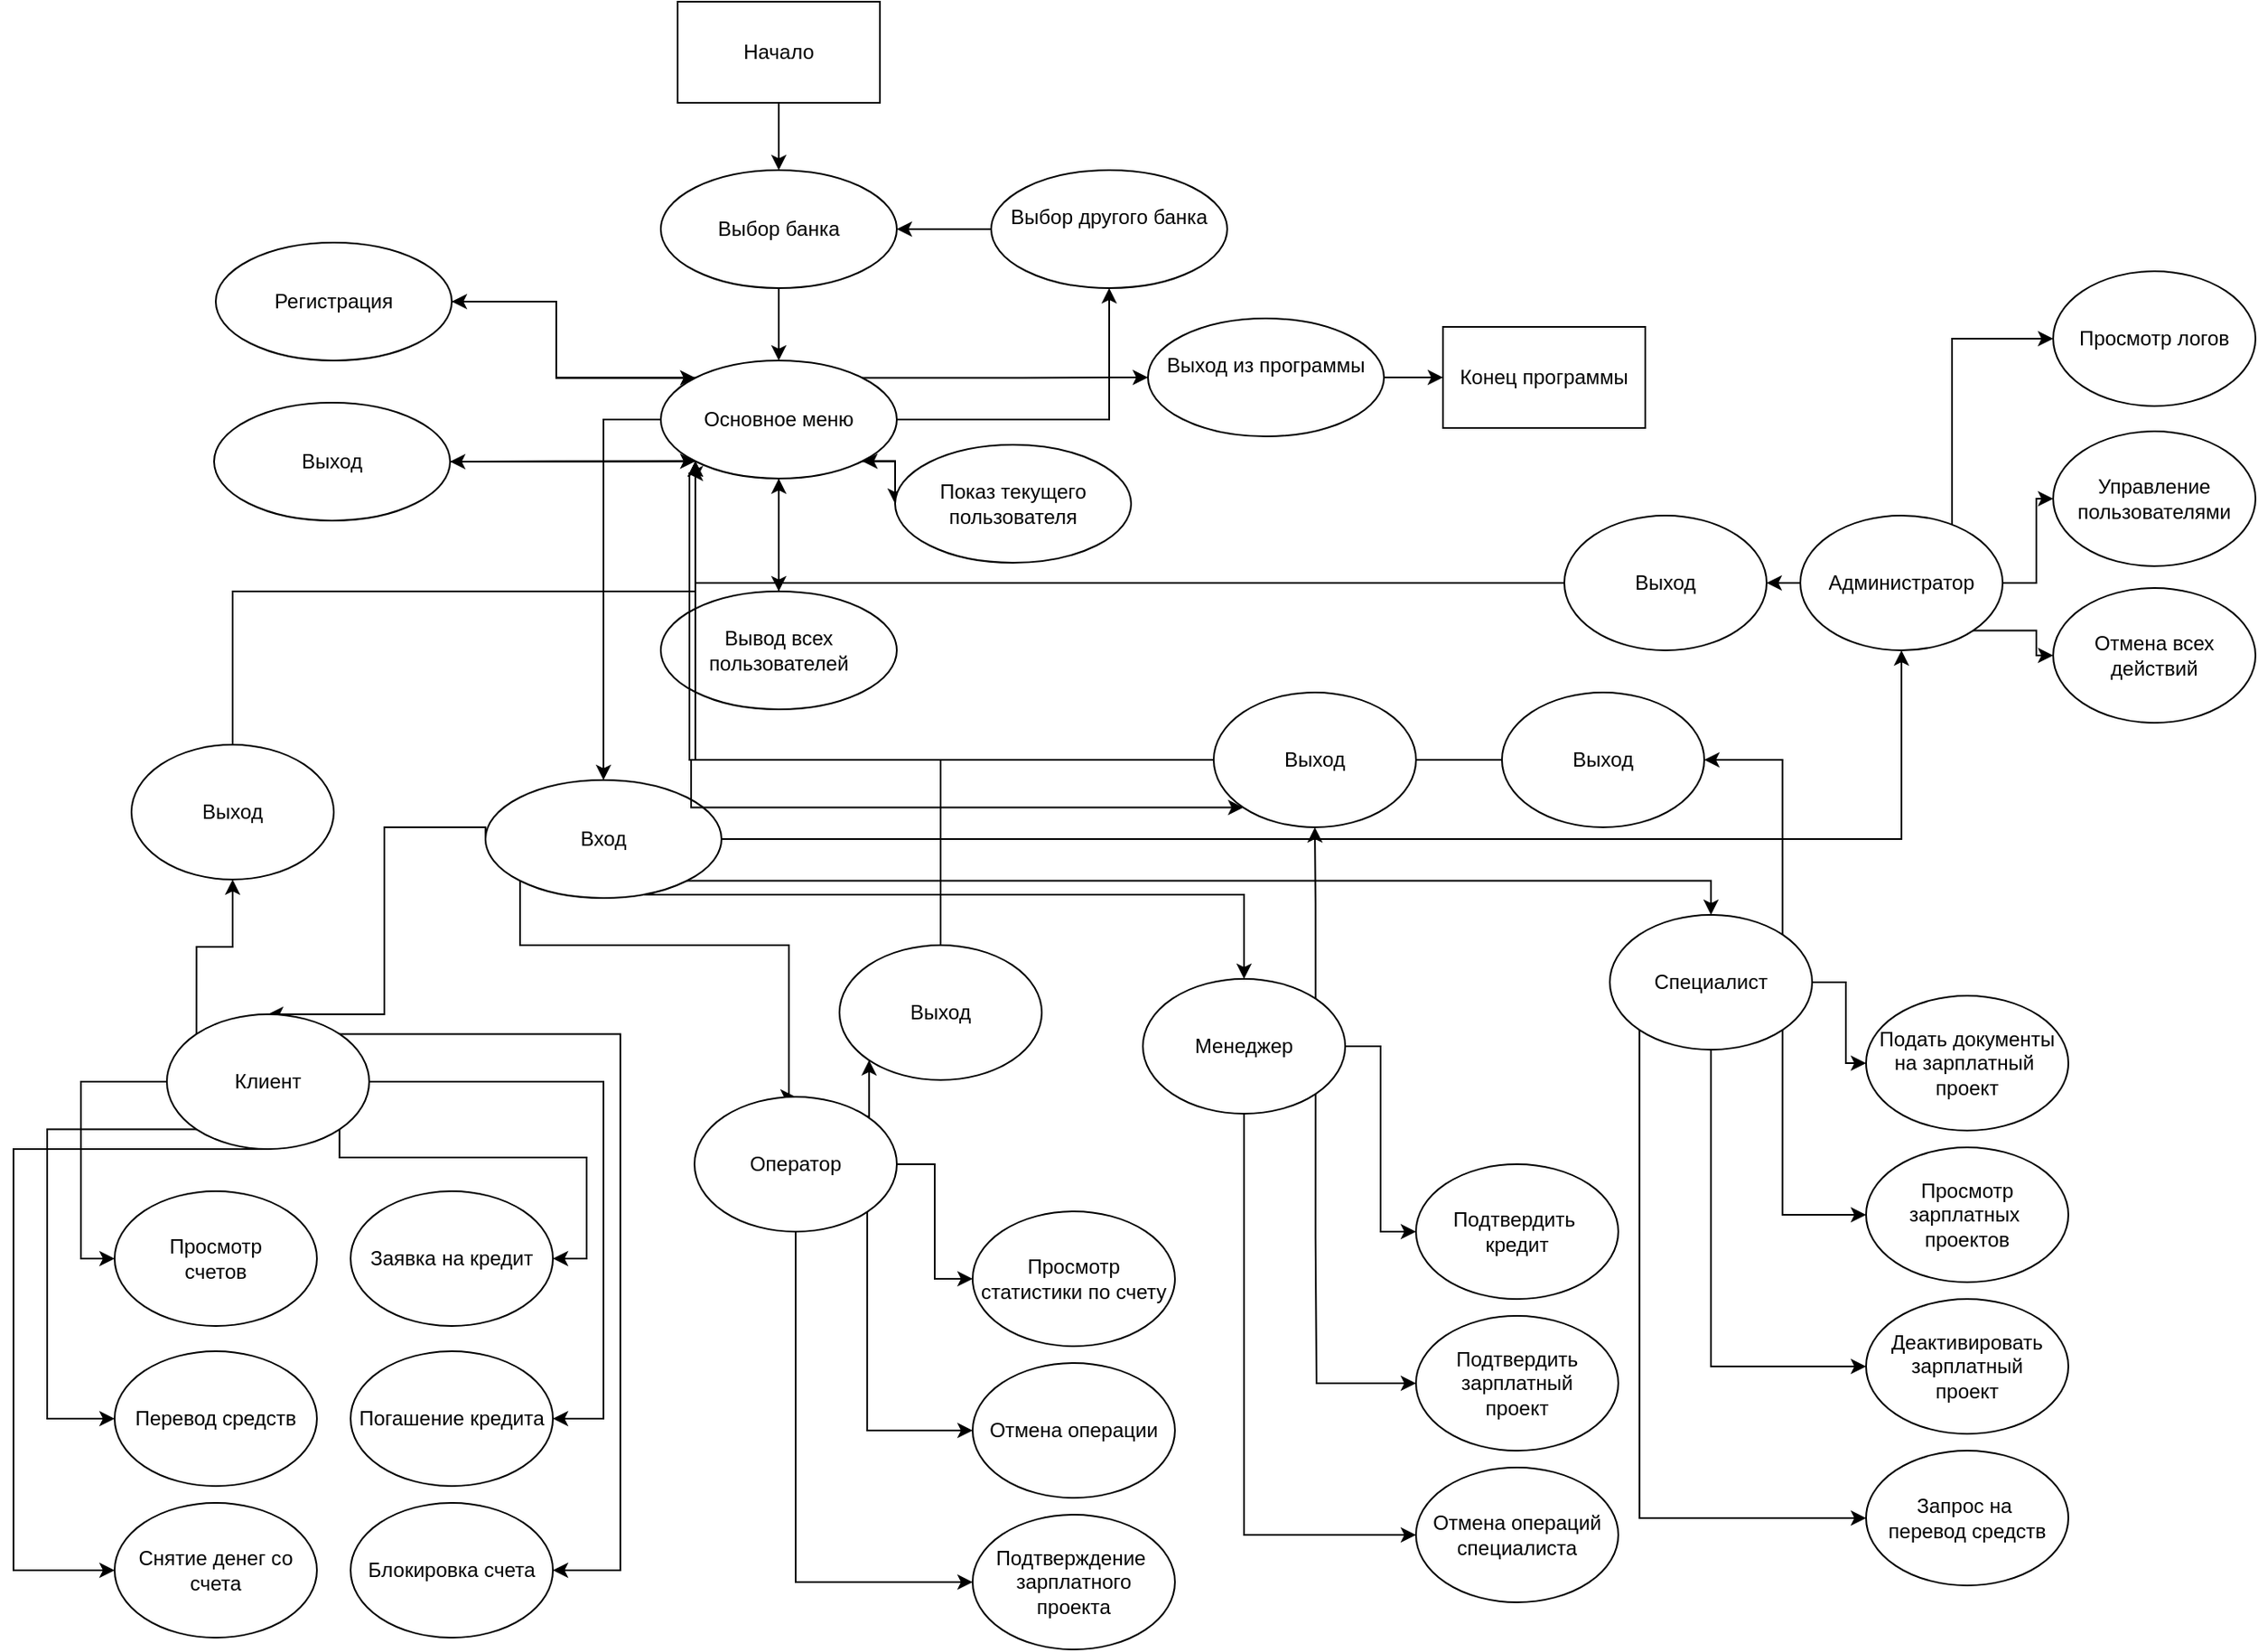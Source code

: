 <mxfile version="26.1.1">
  <diagram name="Страница — 1" id="i4h-a8U6-AIxHLR94Puu">
    <mxGraphModel dx="2202" dy="1744" grid="1" gridSize="10" guides="1" tooltips="1" connect="1" arrows="1" fold="1" page="1" pageScale="1" pageWidth="827" pageHeight="1169" math="0" shadow="0">
      <root>
        <mxCell id="0" />
        <mxCell id="1" parent="0" />
        <mxCell id="kBZHBOI9KrkaNfZJPFoU-13" style="edgeStyle=orthogonalEdgeStyle;rounded=0;orthogonalLoop=1;jettySize=auto;html=1;exitX=0;exitY=0.5;exitDx=0;exitDy=0;entryX=0.5;entryY=0;entryDx=0;entryDy=0;" edge="1" parent="1" source="kBZHBOI9KrkaNfZJPFoU-1" target="kBZHBOI9KrkaNfZJPFoU-12">
          <mxGeometry relative="1" as="geometry" />
        </mxCell>
        <mxCell id="kBZHBOI9KrkaNfZJPFoU-19" style="edgeStyle=orthogonalEdgeStyle;rounded=0;orthogonalLoop=1;jettySize=auto;html=1;exitX=0.5;exitY=1;exitDx=0;exitDy=0;entryX=0.5;entryY=0;entryDx=0;entryDy=0;" edge="1" parent="1" source="kBZHBOI9KrkaNfZJPFoU-1" target="kBZHBOI9KrkaNfZJPFoU-18">
          <mxGeometry relative="1" as="geometry" />
        </mxCell>
        <mxCell id="kBZHBOI9KrkaNfZJPFoU-45" style="edgeStyle=orthogonalEdgeStyle;rounded=0;orthogonalLoop=1;jettySize=auto;html=1;exitX=0;exitY=0;exitDx=0;exitDy=0;entryX=1;entryY=0.5;entryDx=0;entryDy=0;" edge="1" parent="1" source="kBZHBOI9KrkaNfZJPFoU-1" target="kBZHBOI9KrkaNfZJPFoU-7">
          <mxGeometry relative="1" as="geometry" />
        </mxCell>
        <mxCell id="kBZHBOI9KrkaNfZJPFoU-47" style="edgeStyle=orthogonalEdgeStyle;rounded=0;orthogonalLoop=1;jettySize=auto;html=1;exitX=0;exitY=1;exitDx=0;exitDy=0;entryX=1;entryY=0.5;entryDx=0;entryDy=0;" edge="1" parent="1" source="kBZHBOI9KrkaNfZJPFoU-1" target="kBZHBOI9KrkaNfZJPFoU-14">
          <mxGeometry relative="1" as="geometry" />
        </mxCell>
        <mxCell id="kBZHBOI9KrkaNfZJPFoU-110" style="edgeStyle=orthogonalEdgeStyle;rounded=0;orthogonalLoop=1;jettySize=auto;html=1;exitX=1;exitY=0;exitDx=0;exitDy=0;entryX=0;entryY=0.5;entryDx=0;entryDy=0;" edge="1" parent="1" source="kBZHBOI9KrkaNfZJPFoU-1" target="kBZHBOI9KrkaNfZJPFoU-2">
          <mxGeometry relative="1" as="geometry" />
        </mxCell>
        <mxCell id="kBZHBOI9KrkaNfZJPFoU-112" style="edgeStyle=orthogonalEdgeStyle;rounded=0;orthogonalLoop=1;jettySize=auto;html=1;exitX=1;exitY=0.5;exitDx=0;exitDy=0;" edge="1" parent="1" source="kBZHBOI9KrkaNfZJPFoU-1" target="kBZHBOI9KrkaNfZJPFoU-5">
          <mxGeometry relative="1" as="geometry" />
        </mxCell>
        <mxCell id="kBZHBOI9KrkaNfZJPFoU-118" style="edgeStyle=orthogonalEdgeStyle;rounded=0;orthogonalLoop=1;jettySize=auto;html=1;exitX=1;exitY=1;exitDx=0;exitDy=0;entryX=0;entryY=0.5;entryDx=0;entryDy=0;" edge="1" parent="1" source="kBZHBOI9KrkaNfZJPFoU-1" target="kBZHBOI9KrkaNfZJPFoU-16">
          <mxGeometry relative="1" as="geometry" />
        </mxCell>
        <mxCell id="kBZHBOI9KrkaNfZJPFoU-1" value="&lt;div&gt;Основное меню&lt;/div&gt;" style="ellipse;whiteSpace=wrap;html=1;" vertex="1" parent="1">
          <mxGeometry x="334" y="93" width="140" height="70" as="geometry" />
        </mxCell>
        <mxCell id="kBZHBOI9KrkaNfZJPFoU-111" style="edgeStyle=orthogonalEdgeStyle;rounded=0;orthogonalLoop=1;jettySize=auto;html=1;exitX=1;exitY=0.5;exitDx=0;exitDy=0;entryX=0;entryY=0.5;entryDx=0;entryDy=0;" edge="1" parent="1" source="kBZHBOI9KrkaNfZJPFoU-2" target="kBZHBOI9KrkaNfZJPFoU-26">
          <mxGeometry relative="1" as="geometry" />
        </mxCell>
        <mxCell id="kBZHBOI9KrkaNfZJPFoU-2" value="Выход из программы&lt;div&gt;&lt;br&gt;&lt;/div&gt;" style="ellipse;whiteSpace=wrap;html=1;" vertex="1" parent="1">
          <mxGeometry x="623" y="68" width="140" height="70" as="geometry" />
        </mxCell>
        <mxCell id="kBZHBOI9KrkaNfZJPFoU-113" value="" style="edgeStyle=orthogonalEdgeStyle;rounded=0;orthogonalLoop=1;jettySize=auto;html=1;" edge="1" parent="1" source="kBZHBOI9KrkaNfZJPFoU-5" target="kBZHBOI9KrkaNfZJPFoU-20">
          <mxGeometry relative="1" as="geometry" />
        </mxCell>
        <mxCell id="kBZHBOI9KrkaNfZJPFoU-5" value="Выбор другого банка&lt;div&gt;&amp;nbsp;&lt;/div&gt;" style="ellipse;whiteSpace=wrap;html=1;" vertex="1" parent="1">
          <mxGeometry x="530" y="-20" width="140" height="70" as="geometry" />
        </mxCell>
        <mxCell id="kBZHBOI9KrkaNfZJPFoU-46" style="edgeStyle=orthogonalEdgeStyle;rounded=0;orthogonalLoop=1;jettySize=auto;html=1;exitX=1;exitY=0.5;exitDx=0;exitDy=0;entryX=0;entryY=0;entryDx=0;entryDy=0;" edge="1" parent="1" source="kBZHBOI9KrkaNfZJPFoU-7" target="kBZHBOI9KrkaNfZJPFoU-1">
          <mxGeometry relative="1" as="geometry" />
        </mxCell>
        <mxCell id="kBZHBOI9KrkaNfZJPFoU-7" value="Регистрация" style="ellipse;whiteSpace=wrap;html=1;" vertex="1" parent="1">
          <mxGeometry x="70" y="23" width="140" height="70" as="geometry" />
        </mxCell>
        <mxCell id="kBZHBOI9KrkaNfZJPFoU-40" style="edgeStyle=orthogonalEdgeStyle;rounded=0;orthogonalLoop=1;jettySize=auto;html=1;exitX=0;exitY=0.5;exitDx=0;exitDy=0;entryX=0.5;entryY=0;entryDx=0;entryDy=0;" edge="1" parent="1" target="kBZHBOI9KrkaNfZJPFoU-35">
          <mxGeometry relative="1" as="geometry">
            <mxPoint x="230" y="378" as="sourcePoint" />
            <Array as="points">
              <mxPoint x="230" y="370" />
              <mxPoint x="170" y="370" />
              <mxPoint x="170" y="481" />
            </Array>
          </mxGeometry>
        </mxCell>
        <mxCell id="kBZHBOI9KrkaNfZJPFoU-41" style="edgeStyle=orthogonalEdgeStyle;rounded=0;orthogonalLoop=1;jettySize=auto;html=1;exitX=0;exitY=1;exitDx=0;exitDy=0;entryX=0.5;entryY=0;entryDx=0;entryDy=0;" edge="1" parent="1" source="kBZHBOI9KrkaNfZJPFoU-12" target="kBZHBOI9KrkaNfZJPFoU-36">
          <mxGeometry relative="1" as="geometry">
            <Array as="points">
              <mxPoint x="251" y="440" />
              <mxPoint x="410" y="440" />
              <mxPoint x="410" y="530" />
            </Array>
          </mxGeometry>
        </mxCell>
        <mxCell id="kBZHBOI9KrkaNfZJPFoU-42" style="edgeStyle=orthogonalEdgeStyle;rounded=0;orthogonalLoop=1;jettySize=auto;html=1;exitX=0.5;exitY=1;exitDx=0;exitDy=0;entryX=0.5;entryY=0;entryDx=0;entryDy=0;" edge="1" parent="1" source="kBZHBOI9KrkaNfZJPFoU-12" target="kBZHBOI9KrkaNfZJPFoU-37">
          <mxGeometry relative="1" as="geometry">
            <Array as="points">
              <mxPoint x="290" y="410" />
              <mxPoint x="800" y="410" />
            </Array>
          </mxGeometry>
        </mxCell>
        <mxCell id="kBZHBOI9KrkaNfZJPFoU-43" style="edgeStyle=orthogonalEdgeStyle;rounded=0;orthogonalLoop=1;jettySize=auto;html=1;exitX=1;exitY=1;exitDx=0;exitDy=0;entryX=0.5;entryY=0;entryDx=0;entryDy=0;" edge="1" parent="1" source="kBZHBOI9KrkaNfZJPFoU-12" target="kBZHBOI9KrkaNfZJPFoU-38">
          <mxGeometry relative="1" as="geometry" />
        </mxCell>
        <mxCell id="kBZHBOI9KrkaNfZJPFoU-99" style="edgeStyle=orthogonalEdgeStyle;rounded=0;orthogonalLoop=1;jettySize=auto;html=1;exitX=1;exitY=0.5;exitDx=0;exitDy=0;entryX=0.5;entryY=1;entryDx=0;entryDy=0;" edge="1" parent="1" source="kBZHBOI9KrkaNfZJPFoU-12" target="kBZHBOI9KrkaNfZJPFoU-39">
          <mxGeometry relative="1" as="geometry" />
        </mxCell>
        <mxCell id="kBZHBOI9KrkaNfZJPFoU-12" value="Вход" style="ellipse;whiteSpace=wrap;html=1;" vertex="1" parent="1">
          <mxGeometry x="230" y="342" width="140" height="70" as="geometry" />
        </mxCell>
        <mxCell id="kBZHBOI9KrkaNfZJPFoU-48" style="edgeStyle=orthogonalEdgeStyle;rounded=0;orthogonalLoop=1;jettySize=auto;html=1;exitX=1;exitY=0.5;exitDx=0;exitDy=0;entryX=0;entryY=1;entryDx=0;entryDy=0;" edge="1" parent="1" source="kBZHBOI9KrkaNfZJPFoU-14" target="kBZHBOI9KrkaNfZJPFoU-1">
          <mxGeometry relative="1" as="geometry" />
        </mxCell>
        <mxCell id="kBZHBOI9KrkaNfZJPFoU-14" value="Выход" style="ellipse;whiteSpace=wrap;html=1;" vertex="1" parent="1">
          <mxGeometry x="69" y="118" width="140" height="70" as="geometry" />
        </mxCell>
        <mxCell id="kBZHBOI9KrkaNfZJPFoU-119" style="edgeStyle=orthogonalEdgeStyle;rounded=0;orthogonalLoop=1;jettySize=auto;html=1;exitX=0;exitY=0.5;exitDx=0;exitDy=0;entryX=1;entryY=1;entryDx=0;entryDy=0;" edge="1" parent="1" source="kBZHBOI9KrkaNfZJPFoU-16" target="kBZHBOI9KrkaNfZJPFoU-1">
          <mxGeometry relative="1" as="geometry">
            <Array as="points">
              <mxPoint x="473" y="153" />
            </Array>
          </mxGeometry>
        </mxCell>
        <mxCell id="kBZHBOI9KrkaNfZJPFoU-16" value="Показ текущего пользователя" style="ellipse;whiteSpace=wrap;html=1;" vertex="1" parent="1">
          <mxGeometry x="473" y="143" width="140" height="70" as="geometry" />
        </mxCell>
        <mxCell id="kBZHBOI9KrkaNfZJPFoU-23" style="edgeStyle=orthogonalEdgeStyle;rounded=0;orthogonalLoop=1;jettySize=auto;html=1;exitX=0.5;exitY=0;exitDx=0;exitDy=0;entryX=0.5;entryY=1;entryDx=0;entryDy=0;" edge="1" parent="1" source="kBZHBOI9KrkaNfZJPFoU-18" target="kBZHBOI9KrkaNfZJPFoU-1">
          <mxGeometry relative="1" as="geometry" />
        </mxCell>
        <mxCell id="kBZHBOI9KrkaNfZJPFoU-18" value="Вывод всех пользователей" style="ellipse;whiteSpace=wrap;html=1;" vertex="1" parent="1">
          <mxGeometry x="334" y="230" width="140" height="70" as="geometry" />
        </mxCell>
        <mxCell id="kBZHBOI9KrkaNfZJPFoU-21" style="edgeStyle=orthogonalEdgeStyle;rounded=0;orthogonalLoop=1;jettySize=auto;html=1;exitX=0.5;exitY=1;exitDx=0;exitDy=0;entryX=0.5;entryY=0;entryDx=0;entryDy=0;" edge="1" parent="1" source="kBZHBOI9KrkaNfZJPFoU-20" target="kBZHBOI9KrkaNfZJPFoU-1">
          <mxGeometry relative="1" as="geometry" />
        </mxCell>
        <mxCell id="kBZHBOI9KrkaNfZJPFoU-20" value="Выбор банка" style="ellipse;whiteSpace=wrap;html=1;" vertex="1" parent="1">
          <mxGeometry x="334" y="-20" width="140" height="70" as="geometry" />
        </mxCell>
        <mxCell id="kBZHBOI9KrkaNfZJPFoU-22" style="edgeStyle=orthogonalEdgeStyle;rounded=0;orthogonalLoop=1;jettySize=auto;html=1;exitX=0.5;exitY=1;exitDx=0;exitDy=0;" edge="1" parent="1" source="kBZHBOI9KrkaNfZJPFoU-18" target="kBZHBOI9KrkaNfZJPFoU-18">
          <mxGeometry relative="1" as="geometry" />
        </mxCell>
        <mxCell id="kBZHBOI9KrkaNfZJPFoU-109" style="edgeStyle=orthogonalEdgeStyle;rounded=0;orthogonalLoop=1;jettySize=auto;html=1;exitX=0.5;exitY=1;exitDx=0;exitDy=0;entryX=0.5;entryY=0;entryDx=0;entryDy=0;" edge="1" parent="1" source="kBZHBOI9KrkaNfZJPFoU-25" target="kBZHBOI9KrkaNfZJPFoU-20">
          <mxGeometry relative="1" as="geometry" />
        </mxCell>
        <mxCell id="kBZHBOI9KrkaNfZJPFoU-25" value="Начало" style="rounded=0;whiteSpace=wrap;html=1;" vertex="1" parent="1">
          <mxGeometry x="344" y="-120" width="120" height="60" as="geometry" />
        </mxCell>
        <mxCell id="kBZHBOI9KrkaNfZJPFoU-26" value="Конец программы" style="rounded=0;whiteSpace=wrap;html=1;" vertex="1" parent="1">
          <mxGeometry x="798" y="73" width="120" height="60" as="geometry" />
        </mxCell>
        <mxCell id="kBZHBOI9KrkaNfZJPFoU-56" style="edgeStyle=orthogonalEdgeStyle;rounded=0;orthogonalLoop=1;jettySize=auto;html=1;exitX=0;exitY=0;exitDx=0;exitDy=0;entryX=0.5;entryY=1;entryDx=0;entryDy=0;" edge="1" parent="1" source="kBZHBOI9KrkaNfZJPFoU-35" target="kBZHBOI9KrkaNfZJPFoU-55">
          <mxGeometry relative="1" as="geometry" />
        </mxCell>
        <mxCell id="kBZHBOI9KrkaNfZJPFoU-57" style="edgeStyle=orthogonalEdgeStyle;rounded=0;orthogonalLoop=1;jettySize=auto;html=1;exitX=0;exitY=0.5;exitDx=0;exitDy=0;entryX=0;entryY=0.5;entryDx=0;entryDy=0;" edge="1" parent="1" source="kBZHBOI9KrkaNfZJPFoU-35" target="kBZHBOI9KrkaNfZJPFoU-49">
          <mxGeometry relative="1" as="geometry" />
        </mxCell>
        <mxCell id="kBZHBOI9KrkaNfZJPFoU-58" style="edgeStyle=orthogonalEdgeStyle;rounded=0;orthogonalLoop=1;jettySize=auto;html=1;exitX=0;exitY=1;exitDx=0;exitDy=0;entryX=0;entryY=0.5;entryDx=0;entryDy=0;" edge="1" parent="1" source="kBZHBOI9KrkaNfZJPFoU-35" target="kBZHBOI9KrkaNfZJPFoU-50">
          <mxGeometry relative="1" as="geometry">
            <Array as="points">
              <mxPoint x="-30" y="549" />
              <mxPoint x="-30" y="721" />
            </Array>
          </mxGeometry>
        </mxCell>
        <mxCell id="kBZHBOI9KrkaNfZJPFoU-59" style="edgeStyle=orthogonalEdgeStyle;rounded=0;orthogonalLoop=1;jettySize=auto;html=1;exitX=0.5;exitY=1;exitDx=0;exitDy=0;entryX=0;entryY=0.5;entryDx=0;entryDy=0;" edge="1" parent="1" source="kBZHBOI9KrkaNfZJPFoU-35" target="kBZHBOI9KrkaNfZJPFoU-53">
          <mxGeometry relative="1" as="geometry">
            <Array as="points">
              <mxPoint x="-50" y="561" />
              <mxPoint x="-50" y="811" />
            </Array>
          </mxGeometry>
        </mxCell>
        <mxCell id="kBZHBOI9KrkaNfZJPFoU-60" style="edgeStyle=orthogonalEdgeStyle;rounded=0;orthogonalLoop=1;jettySize=auto;html=1;exitX=1;exitY=0;exitDx=0;exitDy=0;entryX=1;entryY=0.5;entryDx=0;entryDy=0;" edge="1" parent="1" source="kBZHBOI9KrkaNfZJPFoU-35" target="kBZHBOI9KrkaNfZJPFoU-51">
          <mxGeometry relative="1" as="geometry">
            <Array as="points">
              <mxPoint x="143" y="566" />
              <mxPoint x="290" y="566" />
              <mxPoint x="290" y="626" />
            </Array>
          </mxGeometry>
        </mxCell>
        <mxCell id="kBZHBOI9KrkaNfZJPFoU-64" style="edgeStyle=orthogonalEdgeStyle;rounded=0;orthogonalLoop=1;jettySize=auto;html=1;exitX=1;exitY=0.5;exitDx=0;exitDy=0;entryX=1;entryY=0.5;entryDx=0;entryDy=0;" edge="1" parent="1" source="kBZHBOI9KrkaNfZJPFoU-35" target="kBZHBOI9KrkaNfZJPFoU-52">
          <mxGeometry relative="1" as="geometry">
            <Array as="points">
              <mxPoint x="300" y="521" />
              <mxPoint x="300" y="721" />
            </Array>
          </mxGeometry>
        </mxCell>
        <mxCell id="kBZHBOI9KrkaNfZJPFoU-65" style="edgeStyle=orthogonalEdgeStyle;rounded=0;orthogonalLoop=1;jettySize=auto;html=1;exitX=1;exitY=0;exitDx=0;exitDy=0;entryX=1;entryY=0.5;entryDx=0;entryDy=0;" edge="1" parent="1" source="kBZHBOI9KrkaNfZJPFoU-35" target="kBZHBOI9KrkaNfZJPFoU-54">
          <mxGeometry relative="1" as="geometry">
            <Array as="points">
              <mxPoint x="310" y="493" />
              <mxPoint x="310" y="811" />
            </Array>
          </mxGeometry>
        </mxCell>
        <mxCell id="kBZHBOI9KrkaNfZJPFoU-35" value="Клиент" style="ellipse;whiteSpace=wrap;html=1;" vertex="1" parent="1">
          <mxGeometry x="41" y="481" width="120" height="80" as="geometry" />
        </mxCell>
        <mxCell id="kBZHBOI9KrkaNfZJPFoU-71" style="edgeStyle=orthogonalEdgeStyle;rounded=0;orthogonalLoop=1;jettySize=auto;html=1;exitX=1;exitY=0;exitDx=0;exitDy=0;entryX=0;entryY=1;entryDx=0;entryDy=0;" edge="1" parent="1" source="kBZHBOI9KrkaNfZJPFoU-36" target="kBZHBOI9KrkaNfZJPFoU-70">
          <mxGeometry relative="1" as="geometry" />
        </mxCell>
        <mxCell id="kBZHBOI9KrkaNfZJPFoU-73" style="edgeStyle=orthogonalEdgeStyle;rounded=0;orthogonalLoop=1;jettySize=auto;html=1;exitX=1;exitY=0.5;exitDx=0;exitDy=0;entryX=0;entryY=0.5;entryDx=0;entryDy=0;" edge="1" parent="1" source="kBZHBOI9KrkaNfZJPFoU-36" target="kBZHBOI9KrkaNfZJPFoU-67">
          <mxGeometry relative="1" as="geometry" />
        </mxCell>
        <mxCell id="kBZHBOI9KrkaNfZJPFoU-74" style="edgeStyle=orthogonalEdgeStyle;rounded=0;orthogonalLoop=1;jettySize=auto;html=1;exitX=1;exitY=1;exitDx=0;exitDy=0;entryX=0;entryY=0.5;entryDx=0;entryDy=0;" edge="1" parent="1" source="kBZHBOI9KrkaNfZJPFoU-36" target="kBZHBOI9KrkaNfZJPFoU-68">
          <mxGeometry relative="1" as="geometry">
            <Array as="points">
              <mxPoint x="456" y="728" />
            </Array>
          </mxGeometry>
        </mxCell>
        <mxCell id="kBZHBOI9KrkaNfZJPFoU-75" style="edgeStyle=orthogonalEdgeStyle;rounded=0;orthogonalLoop=1;jettySize=auto;html=1;exitX=0.5;exitY=1;exitDx=0;exitDy=0;entryX=0;entryY=0.5;entryDx=0;entryDy=0;" edge="1" parent="1" source="kBZHBOI9KrkaNfZJPFoU-36" target="kBZHBOI9KrkaNfZJPFoU-69">
          <mxGeometry relative="1" as="geometry" />
        </mxCell>
        <mxCell id="kBZHBOI9KrkaNfZJPFoU-36" value="Оператор" style="ellipse;whiteSpace=wrap;html=1;" vertex="1" parent="1">
          <mxGeometry x="354" y="530" width="120" height="80" as="geometry" />
        </mxCell>
        <mxCell id="kBZHBOI9KrkaNfZJPFoU-80" style="edgeStyle=orthogonalEdgeStyle;rounded=0;orthogonalLoop=1;jettySize=auto;html=1;exitX=1;exitY=0;exitDx=0;exitDy=0;entryX=0.5;entryY=1;entryDx=0;entryDy=0;" edge="1" parent="1" source="kBZHBOI9KrkaNfZJPFoU-37" target="kBZHBOI9KrkaNfZJPFoU-76">
          <mxGeometry relative="1" as="geometry" />
        </mxCell>
        <mxCell id="kBZHBOI9KrkaNfZJPFoU-84" style="edgeStyle=orthogonalEdgeStyle;rounded=0;orthogonalLoop=1;jettySize=auto;html=1;exitX=1;exitY=0.5;exitDx=0;exitDy=0;entryX=0;entryY=0.5;entryDx=0;entryDy=0;" edge="1" parent="1" source="kBZHBOI9KrkaNfZJPFoU-37" target="kBZHBOI9KrkaNfZJPFoU-81">
          <mxGeometry relative="1" as="geometry" />
        </mxCell>
        <mxCell id="kBZHBOI9KrkaNfZJPFoU-85" style="edgeStyle=orthogonalEdgeStyle;rounded=0;orthogonalLoop=1;jettySize=auto;html=1;exitX=1;exitY=1;exitDx=0;exitDy=0;entryX=0;entryY=0.5;entryDx=0;entryDy=0;" edge="1" parent="1" source="kBZHBOI9KrkaNfZJPFoU-37" target="kBZHBOI9KrkaNfZJPFoU-83">
          <mxGeometry relative="1" as="geometry">
            <Array as="points">
              <mxPoint x="722" y="614" />
              <mxPoint x="723" y="718" />
            </Array>
          </mxGeometry>
        </mxCell>
        <mxCell id="kBZHBOI9KrkaNfZJPFoU-86" style="edgeStyle=orthogonalEdgeStyle;rounded=0;orthogonalLoop=1;jettySize=auto;html=1;exitX=0.5;exitY=1;exitDx=0;exitDy=0;entryX=0;entryY=0.5;entryDx=0;entryDy=0;" edge="1" parent="1" source="kBZHBOI9KrkaNfZJPFoU-37" target="kBZHBOI9KrkaNfZJPFoU-82">
          <mxGeometry relative="1" as="geometry" />
        </mxCell>
        <mxCell id="kBZHBOI9KrkaNfZJPFoU-37" value="Менеджер" style="ellipse;whiteSpace=wrap;html=1;" vertex="1" parent="1">
          <mxGeometry x="620" y="460" width="120" height="80" as="geometry" />
        </mxCell>
        <mxCell id="kBZHBOI9KrkaNfZJPFoU-92" style="edgeStyle=orthogonalEdgeStyle;rounded=0;orthogonalLoop=1;jettySize=auto;html=1;exitX=1;exitY=0;exitDx=0;exitDy=0;entryX=1;entryY=0.5;entryDx=0;entryDy=0;" edge="1" parent="1" source="kBZHBOI9KrkaNfZJPFoU-38" target="kBZHBOI9KrkaNfZJPFoU-87">
          <mxGeometry relative="1" as="geometry" />
        </mxCell>
        <mxCell id="kBZHBOI9KrkaNfZJPFoU-95" style="edgeStyle=orthogonalEdgeStyle;rounded=0;orthogonalLoop=1;jettySize=auto;html=1;exitX=1;exitY=0.5;exitDx=0;exitDy=0;entryX=0;entryY=0.5;entryDx=0;entryDy=0;" edge="1" parent="1" source="kBZHBOI9KrkaNfZJPFoU-38" target="kBZHBOI9KrkaNfZJPFoU-91">
          <mxGeometry relative="1" as="geometry" />
        </mxCell>
        <mxCell id="kBZHBOI9KrkaNfZJPFoU-96" style="edgeStyle=orthogonalEdgeStyle;rounded=0;orthogonalLoop=1;jettySize=auto;html=1;exitX=1;exitY=1;exitDx=0;exitDy=0;entryX=0;entryY=0.5;entryDx=0;entryDy=0;" edge="1" parent="1" source="kBZHBOI9KrkaNfZJPFoU-38" target="kBZHBOI9KrkaNfZJPFoU-90">
          <mxGeometry relative="1" as="geometry">
            <Array as="points">
              <mxPoint x="999" y="600" />
            </Array>
          </mxGeometry>
        </mxCell>
        <mxCell id="kBZHBOI9KrkaNfZJPFoU-97" style="edgeStyle=orthogonalEdgeStyle;rounded=0;orthogonalLoop=1;jettySize=auto;html=1;exitX=0.5;exitY=1;exitDx=0;exitDy=0;entryX=0;entryY=0.5;entryDx=0;entryDy=0;" edge="1" parent="1" source="kBZHBOI9KrkaNfZJPFoU-38" target="kBZHBOI9KrkaNfZJPFoU-89">
          <mxGeometry relative="1" as="geometry" />
        </mxCell>
        <mxCell id="kBZHBOI9KrkaNfZJPFoU-98" style="edgeStyle=orthogonalEdgeStyle;rounded=0;orthogonalLoop=1;jettySize=auto;html=1;exitX=0;exitY=1;exitDx=0;exitDy=0;entryX=0;entryY=0.5;entryDx=0;entryDy=0;" edge="1" parent="1" source="kBZHBOI9KrkaNfZJPFoU-38" target="kBZHBOI9KrkaNfZJPFoU-88">
          <mxGeometry relative="1" as="geometry">
            <Array as="points">
              <mxPoint x="915" y="780" />
            </Array>
          </mxGeometry>
        </mxCell>
        <mxCell id="kBZHBOI9KrkaNfZJPFoU-38" value="Специалист" style="ellipse;whiteSpace=wrap;html=1;" vertex="1" parent="1">
          <mxGeometry x="897" y="422" width="120" height="80" as="geometry" />
        </mxCell>
        <mxCell id="kBZHBOI9KrkaNfZJPFoU-101" style="edgeStyle=orthogonalEdgeStyle;rounded=0;orthogonalLoop=1;jettySize=auto;html=1;exitX=0;exitY=0.5;exitDx=0;exitDy=0;entryX=1;entryY=0.5;entryDx=0;entryDy=0;" edge="1" parent="1" source="kBZHBOI9KrkaNfZJPFoU-39" target="kBZHBOI9KrkaNfZJPFoU-100">
          <mxGeometry relative="1" as="geometry" />
        </mxCell>
        <mxCell id="kBZHBOI9KrkaNfZJPFoU-106" style="edgeStyle=orthogonalEdgeStyle;rounded=0;orthogonalLoop=1;jettySize=auto;html=1;exitX=1;exitY=1;exitDx=0;exitDy=0;entryX=0;entryY=0.5;entryDx=0;entryDy=0;" edge="1" parent="1" source="kBZHBOI9KrkaNfZJPFoU-39" target="kBZHBOI9KrkaNfZJPFoU-105">
          <mxGeometry relative="1" as="geometry" />
        </mxCell>
        <mxCell id="kBZHBOI9KrkaNfZJPFoU-107" style="edgeStyle=orthogonalEdgeStyle;rounded=0;orthogonalLoop=1;jettySize=auto;html=1;exitX=1;exitY=0.5;exitDx=0;exitDy=0;entryX=0;entryY=0.5;entryDx=0;entryDy=0;" edge="1" parent="1" source="kBZHBOI9KrkaNfZJPFoU-39" target="kBZHBOI9KrkaNfZJPFoU-104">
          <mxGeometry relative="1" as="geometry" />
        </mxCell>
        <mxCell id="kBZHBOI9KrkaNfZJPFoU-108" style="edgeStyle=orthogonalEdgeStyle;rounded=0;orthogonalLoop=1;jettySize=auto;html=1;exitX=1;exitY=0;exitDx=0;exitDy=0;entryX=0;entryY=0.5;entryDx=0;entryDy=0;" edge="1" parent="1" source="kBZHBOI9KrkaNfZJPFoU-39" target="kBZHBOI9KrkaNfZJPFoU-103">
          <mxGeometry relative="1" as="geometry">
            <Array as="points">
              <mxPoint x="1100" y="197" />
              <mxPoint x="1100" y="80" />
            </Array>
          </mxGeometry>
        </mxCell>
        <mxCell id="kBZHBOI9KrkaNfZJPFoU-39" value="Администратор" style="ellipse;whiteSpace=wrap;html=1;" vertex="1" parent="1">
          <mxGeometry x="1010" y="185" width="120" height="80" as="geometry" />
        </mxCell>
        <mxCell id="kBZHBOI9KrkaNfZJPFoU-49" value="Просмотр&lt;div&gt;счетов&lt;/div&gt;" style="ellipse;whiteSpace=wrap;html=1;" vertex="1" parent="1">
          <mxGeometry x="10" y="586" width="120" height="80" as="geometry" />
        </mxCell>
        <mxCell id="kBZHBOI9KrkaNfZJPFoU-50" value="Перевод средств" style="ellipse;whiteSpace=wrap;html=1;" vertex="1" parent="1">
          <mxGeometry x="10" y="681" width="120" height="80" as="geometry" />
        </mxCell>
        <mxCell id="kBZHBOI9KrkaNfZJPFoU-51" value="Заявка на кредит&lt;span style=&quot;color: rgba(0, 0, 0, 0); font-family: monospace; font-size: 0px; text-align: start; text-wrap-mode: nowrap;&quot;&gt;%3CmxGraphModel%3E%3Croot%3E%3CmxCell%20id%3D%220%22%2F%3E%3CmxCell%20id%3D%221%22%20parent%3D%220%22%2F%3E%3CmxCell%20id%3D%222%22%20value%3D%22%D0%9F%D1%80%D0%BE%D1%81%D0%BC%D0%BE%D1%82%D1%80%26lt%3Bdiv%26gt%3B%D1%81%D1%87%D0%B5%D1%82%D0%BE%D0%B2%26lt%3B%2Fdiv%26gt%3B%22%20style%3D%22ellipse%3BwhiteSpace%3Dwrap%3Bhtml%3D1%3B%22%20vertex%3D%221%22%20parent%3D%221%22%3E%3CmxGeometry%20x%3D%2210%22%20y%3D%22680%22%20width%3D%22120%22%20height%3D%2280%22%20as%3D%22geometry%22%2F%3E%3C%2FmxCell%3E%3C%2Froot%3E%3C%2FmxGraphModel%3E&lt;/span&gt;&lt;span style=&quot;color: rgba(0, 0, 0, 0); font-family: monospace; font-size: 0px; text-align: start; text-wrap-mode: nowrap;&quot;&gt;%3CmxGraphModel%3E%3Croot%3E%3CmxCell%20id%3D%220%22%2F%3E%3CmxCell%20id%3D%221%22%20parent%3D%220%22%2F%3E%3CmxCell%20id%3D%222%22%20value%3D%22%D0%9F%D1%80%D0%BE%D1%81%D0%BC%D0%BE%D1%82%D1%80%26lt%3Bdiv%26gt%3B%D1%81%D1%87%D0%B5%D1%82%D0%BE%D0%B2%26lt%3B%2Fdiv%26gt%3B%22%20style%3D%22ellipse%3BwhiteSpace%3Dwrap%3Bhtml%3D1%3B%22%20vertex%3D%221%22%20parent%3D%221%22%3E%3CmxGeometry%20x%3D%2210%22%20y%3D%22680%22%20width%3D%22120%22%20height%3D%2280%22%20as%3D%22geometry%22%2F%3E%3C%2FmxCell%3E%3C%2Froot%3E%3C%2FmxGraphModel%3E&lt;/span&gt;" style="ellipse;whiteSpace=wrap;html=1;" vertex="1" parent="1">
          <mxGeometry x="150" y="586" width="120" height="80" as="geometry" />
        </mxCell>
        <mxCell id="kBZHBOI9KrkaNfZJPFoU-52" value="Погашение кредита" style="ellipse;whiteSpace=wrap;html=1;" vertex="1" parent="1">
          <mxGeometry x="150" y="681" width="120" height="80" as="geometry" />
        </mxCell>
        <mxCell id="kBZHBOI9KrkaNfZJPFoU-53" value="Снятие денег со счета" style="ellipse;whiteSpace=wrap;html=1;" vertex="1" parent="1">
          <mxGeometry x="10" y="771" width="120" height="80" as="geometry" />
        </mxCell>
        <mxCell id="kBZHBOI9KrkaNfZJPFoU-54" value="Блокировка счета" style="ellipse;whiteSpace=wrap;html=1;" vertex="1" parent="1">
          <mxGeometry x="150" y="771" width="120" height="80" as="geometry" />
        </mxCell>
        <mxCell id="kBZHBOI9KrkaNfZJPFoU-66" style="edgeStyle=orthogonalEdgeStyle;rounded=0;orthogonalLoop=1;jettySize=auto;html=1;exitX=0.5;exitY=0;exitDx=0;exitDy=0;entryX=0;entryY=1;entryDx=0;entryDy=0;" edge="1" parent="1" source="kBZHBOI9KrkaNfZJPFoU-55" target="kBZHBOI9KrkaNfZJPFoU-1">
          <mxGeometry relative="1" as="geometry">
            <Array as="points">
              <mxPoint x="80" y="230" />
              <mxPoint x="355" y="230" />
            </Array>
          </mxGeometry>
        </mxCell>
        <mxCell id="kBZHBOI9KrkaNfZJPFoU-55" value="Выход" style="ellipse;whiteSpace=wrap;html=1;" vertex="1" parent="1">
          <mxGeometry x="20" y="321" width="120" height="80" as="geometry" />
        </mxCell>
        <mxCell id="kBZHBOI9KrkaNfZJPFoU-67" value="Просмотр статистики по счету" style="ellipse;whiteSpace=wrap;html=1;" vertex="1" parent="1">
          <mxGeometry x="519" y="598" width="120" height="80" as="geometry" />
        </mxCell>
        <mxCell id="kBZHBOI9KrkaNfZJPFoU-68" value="Отмена операции&lt;span style=&quot;color: rgba(0, 0, 0, 0); font-family: monospace; font-size: 0px; text-align: start; text-wrap-mode: nowrap;&quot;&gt;%3CmxGraphModel%3E%3Croot%3E%3CmxCell%20id%3D%220%22%2F%3E%3CmxCell%20id%3D%221%22%20parent%3D%220%22%2F%3E%3CmxCell%20id%3D%222%22%20value%3D%22%D0%9F%D1%80%D0%BE%D1%81%D0%BC%D0%BE%D1%82%D1%80%20%D1%81%D1%82%D0%B0%D1%82%D0%B8%D1%81%D1%82%D0%B8%D0%BA%D0%B8%20%D0%BF%D0%BE%20%D1%81%D1%87%D0%B5%D1%82%D1%83%22%20style%3D%22ellipse%3BwhiteSpace%3Dwrap%3Bhtml%3D1%3B%22%20vertex%3D%221%22%20parent%3D%221%22%3E%3CmxGeometry%20x%3D%22370%22%20y%3D%22760%22%20width%3D%22120%22%20height%3D%2280%22%20as%3D%22geometry%22%2F%3E%3C%2FmxCell%3E%3C%2Froot%3E%3C%2FmxGraphModel%3E&lt;/span&gt;" style="ellipse;whiteSpace=wrap;html=1;" vertex="1" parent="1">
          <mxGeometry x="519" y="688" width="120" height="80" as="geometry" />
        </mxCell>
        <mxCell id="kBZHBOI9KrkaNfZJPFoU-69" value="Подтверждение&amp;nbsp;&lt;div&gt;зарплатного&lt;/div&gt;&lt;div&gt;проекта&lt;/div&gt;" style="ellipse;whiteSpace=wrap;html=1;" vertex="1" parent="1">
          <mxGeometry x="519" y="778" width="120" height="80" as="geometry" />
        </mxCell>
        <mxCell id="kBZHBOI9KrkaNfZJPFoU-72" style="edgeStyle=orthogonalEdgeStyle;rounded=0;orthogonalLoop=1;jettySize=auto;html=1;exitX=0.5;exitY=0;exitDx=0;exitDy=0;" edge="1" parent="1" source="kBZHBOI9KrkaNfZJPFoU-70">
          <mxGeometry relative="1" as="geometry">
            <mxPoint x="350" y="160" as="targetPoint" />
            <Array as="points">
              <mxPoint x="500" y="330" />
              <mxPoint x="351" y="330" />
            </Array>
          </mxGeometry>
        </mxCell>
        <mxCell id="kBZHBOI9KrkaNfZJPFoU-70" value="Выход" style="ellipse;whiteSpace=wrap;html=1;" vertex="1" parent="1">
          <mxGeometry x="440" y="440" width="120" height="80" as="geometry" />
        </mxCell>
        <mxCell id="kBZHBOI9KrkaNfZJPFoU-79" style="edgeStyle=orthogonalEdgeStyle;rounded=0;orthogonalLoop=1;jettySize=auto;html=1;exitX=0;exitY=0.5;exitDx=0;exitDy=0;entryX=0;entryY=1;entryDx=0;entryDy=0;" edge="1" parent="1" source="kBZHBOI9KrkaNfZJPFoU-76" target="kBZHBOI9KrkaNfZJPFoU-1">
          <mxGeometry relative="1" as="geometry" />
        </mxCell>
        <mxCell id="kBZHBOI9KrkaNfZJPFoU-81" value="Подтвердить&amp;nbsp;&lt;div&gt;кредит&lt;/div&gt;" style="ellipse;whiteSpace=wrap;html=1;" vertex="1" parent="1">
          <mxGeometry x="782" y="570" width="120" height="80" as="geometry" />
        </mxCell>
        <mxCell id="kBZHBOI9KrkaNfZJPFoU-82" value="Отмена операций&lt;div&gt;специалиста&lt;/div&gt;" style="ellipse;whiteSpace=wrap;html=1;" vertex="1" parent="1">
          <mxGeometry x="782" y="750" width="120" height="80" as="geometry" />
        </mxCell>
        <mxCell id="kBZHBOI9KrkaNfZJPFoU-83" value="Подтвердить зарплатный&lt;div&gt;проект&lt;/div&gt;" style="ellipse;whiteSpace=wrap;html=1;" vertex="1" parent="1">
          <mxGeometry x="782" y="660" width="120" height="80" as="geometry" />
        </mxCell>
        <mxCell id="kBZHBOI9KrkaNfZJPFoU-93" style="edgeStyle=orthogonalEdgeStyle;rounded=0;orthogonalLoop=1;jettySize=auto;html=1;exitX=0;exitY=0.5;exitDx=0;exitDy=0;entryX=0;entryY=1;entryDx=0;entryDy=0;" edge="1" parent="1" source="kBZHBOI9KrkaNfZJPFoU-76" target="kBZHBOI9KrkaNfZJPFoU-1">
          <mxGeometry relative="1" as="geometry">
            <Array as="points" />
          </mxGeometry>
        </mxCell>
        <mxCell id="kBZHBOI9KrkaNfZJPFoU-87" value="Выход" style="ellipse;whiteSpace=wrap;html=1;" vertex="1" parent="1">
          <mxGeometry x="833" y="290" width="120" height="80" as="geometry" />
        </mxCell>
        <mxCell id="kBZHBOI9KrkaNfZJPFoU-88" value="Запрос на&amp;nbsp;&lt;div&gt;перевод средств&lt;/div&gt;" style="ellipse;whiteSpace=wrap;html=1;" vertex="1" parent="1">
          <mxGeometry x="1049" y="740" width="120" height="80" as="geometry" />
        </mxCell>
        <mxCell id="kBZHBOI9KrkaNfZJPFoU-89" value="Деактивировать&lt;div&gt;зарплатный&lt;/div&gt;&lt;div&gt;проект&lt;/div&gt;" style="ellipse;whiteSpace=wrap;html=1;" vertex="1" parent="1">
          <mxGeometry x="1049" y="650" width="120" height="80" as="geometry" />
        </mxCell>
        <mxCell id="kBZHBOI9KrkaNfZJPFoU-90" value="Просмотр зарплатных&amp;nbsp;&lt;div&gt;проектов&lt;/div&gt;" style="ellipse;whiteSpace=wrap;html=1;" vertex="1" parent="1">
          <mxGeometry x="1049" y="560" width="120" height="80" as="geometry" />
        </mxCell>
        <mxCell id="kBZHBOI9KrkaNfZJPFoU-91" value="Подать документы&lt;div&gt;на зарплатный&amp;nbsp;&lt;/div&gt;&lt;div&gt;проект&lt;/div&gt;" style="ellipse;whiteSpace=wrap;html=1;" vertex="1" parent="1">
          <mxGeometry x="1049" y="470" width="120" height="80" as="geometry" />
        </mxCell>
        <mxCell id="kBZHBOI9KrkaNfZJPFoU-94" value="" style="edgeStyle=orthogonalEdgeStyle;rounded=0;orthogonalLoop=1;jettySize=auto;html=1;exitX=0;exitY=0.5;exitDx=0;exitDy=0;entryX=0;entryY=1;entryDx=0;entryDy=0;" edge="1" parent="1" source="kBZHBOI9KrkaNfZJPFoU-87" target="kBZHBOI9KrkaNfZJPFoU-76">
          <mxGeometry relative="1" as="geometry">
            <mxPoint x="834" y="330" as="sourcePoint" />
            <mxPoint x="352" y="153" as="targetPoint" />
            <Array as="points">
              <mxPoint x="352" y="330" />
            </Array>
          </mxGeometry>
        </mxCell>
        <mxCell id="kBZHBOI9KrkaNfZJPFoU-76" value="Выход" style="ellipse;whiteSpace=wrap;html=1;" vertex="1" parent="1">
          <mxGeometry x="662" y="290" width="120" height="80" as="geometry" />
        </mxCell>
        <mxCell id="kBZHBOI9KrkaNfZJPFoU-102" style="edgeStyle=orthogonalEdgeStyle;rounded=0;orthogonalLoop=1;jettySize=auto;html=1;exitX=0;exitY=0.5;exitDx=0;exitDy=0;entryX=0;entryY=1;entryDx=0;entryDy=0;" edge="1" parent="1" source="kBZHBOI9KrkaNfZJPFoU-100" target="kBZHBOI9KrkaNfZJPFoU-1">
          <mxGeometry relative="1" as="geometry" />
        </mxCell>
        <mxCell id="kBZHBOI9KrkaNfZJPFoU-100" value="Выход" style="ellipse;whiteSpace=wrap;html=1;" vertex="1" parent="1">
          <mxGeometry x="870" y="185" width="120" height="80" as="geometry" />
        </mxCell>
        <mxCell id="kBZHBOI9KrkaNfZJPFoU-103" value="Просмотр логов" style="ellipse;whiteSpace=wrap;html=1;" vertex="1" parent="1">
          <mxGeometry x="1160" y="40" width="120" height="80" as="geometry" />
        </mxCell>
        <mxCell id="kBZHBOI9KrkaNfZJPFoU-104" value="Управление&lt;div&gt;пользователями&lt;/div&gt;" style="ellipse;whiteSpace=wrap;html=1;" vertex="1" parent="1">
          <mxGeometry x="1160" y="135" width="120" height="80" as="geometry" />
        </mxCell>
        <mxCell id="kBZHBOI9KrkaNfZJPFoU-105" value="Отмена всех действий" style="ellipse;whiteSpace=wrap;html=1;" vertex="1" parent="1">
          <mxGeometry x="1160" y="228" width="120" height="80" as="geometry" />
        </mxCell>
      </root>
    </mxGraphModel>
  </diagram>
</mxfile>
